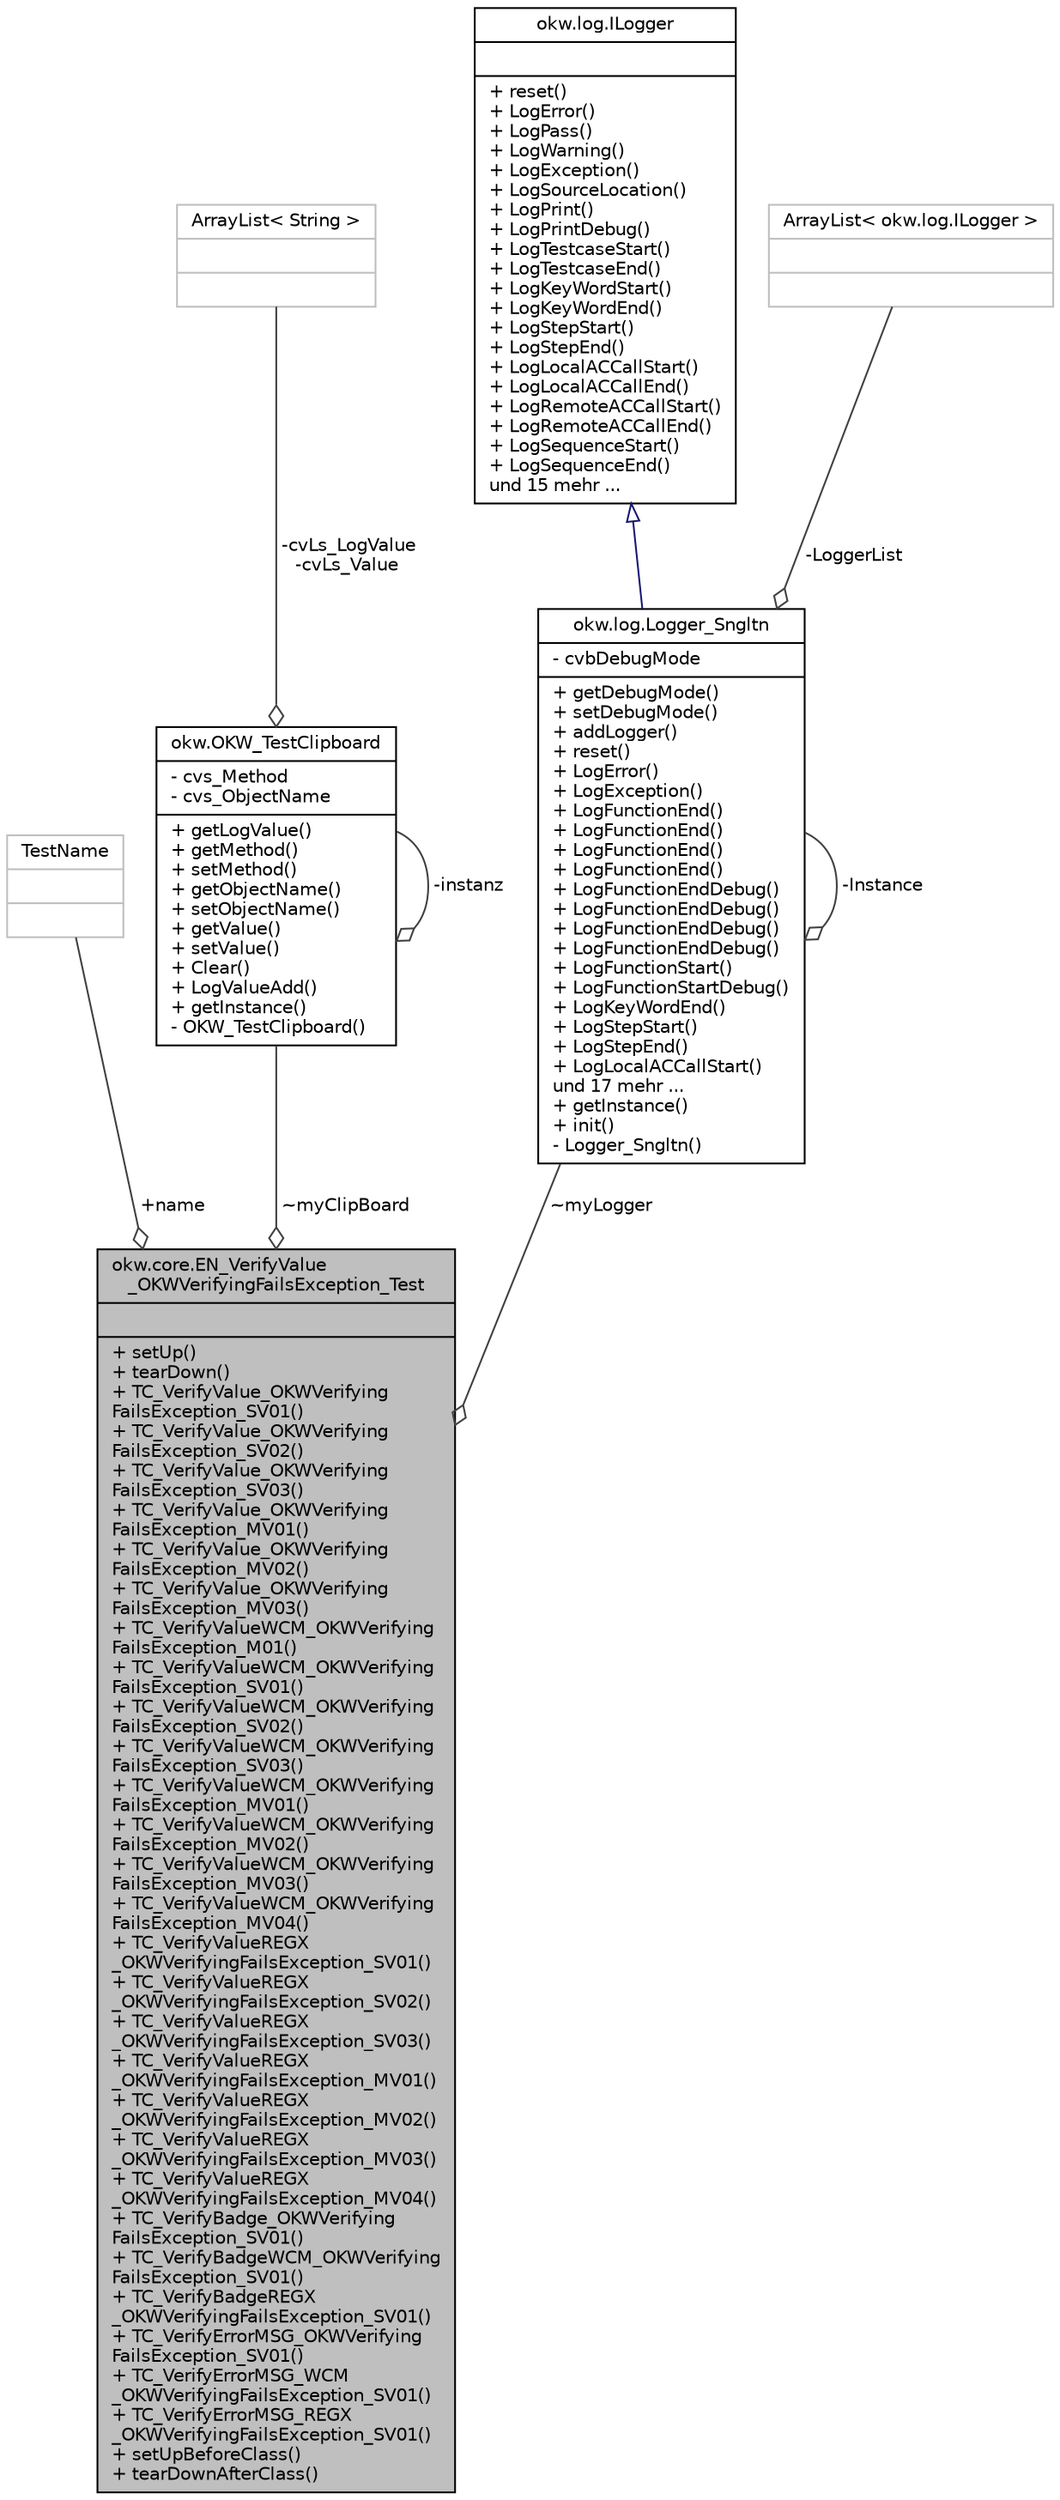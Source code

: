 digraph "okw.core.EN_VerifyValue_OKWVerifyingFailsException_Test"
{
 // INTERACTIVE_SVG=YES
 // LATEX_PDF_SIZE
  edge [fontname="Helvetica",fontsize="10",labelfontname="Helvetica",labelfontsize="10"];
  node [fontname="Helvetica",fontsize="10",shape=record];
  Node1 [label="{okw.core.EN_VerifyValue\l_OKWVerifyingFailsException_Test\n||+ setUp()\l+ tearDown()\l+ TC_VerifyValue_OKWVerifying\lFailsException_SV01()\l+ TC_VerifyValue_OKWVerifying\lFailsException_SV02()\l+ TC_VerifyValue_OKWVerifying\lFailsException_SV03()\l+ TC_VerifyValue_OKWVerifying\lFailsException_MV01()\l+ TC_VerifyValue_OKWVerifying\lFailsException_MV02()\l+ TC_VerifyValue_OKWVerifying\lFailsException_MV03()\l+ TC_VerifyValueWCM_OKWVerifying\lFailsException_M01()\l+ TC_VerifyValueWCM_OKWVerifying\lFailsException_SV01()\l+ TC_VerifyValueWCM_OKWVerifying\lFailsException_SV02()\l+ TC_VerifyValueWCM_OKWVerifying\lFailsException_SV03()\l+ TC_VerifyValueWCM_OKWVerifying\lFailsException_MV01()\l+ TC_VerifyValueWCM_OKWVerifying\lFailsException_MV02()\l+ TC_VerifyValueWCM_OKWVerifying\lFailsException_MV03()\l+ TC_VerifyValueWCM_OKWVerifying\lFailsException_MV04()\l+ TC_VerifyValueREGX\l_OKWVerifyingFailsException_SV01()\l+ TC_VerifyValueREGX\l_OKWVerifyingFailsException_SV02()\l+ TC_VerifyValueREGX\l_OKWVerifyingFailsException_SV03()\l+ TC_VerifyValueREGX\l_OKWVerifyingFailsException_MV01()\l+ TC_VerifyValueREGX\l_OKWVerifyingFailsException_MV02()\l+ TC_VerifyValueREGX\l_OKWVerifyingFailsException_MV03()\l+ TC_VerifyValueREGX\l_OKWVerifyingFailsException_MV04()\l+ TC_VerifyBadge_OKWVerifying\lFailsException_SV01()\l+ TC_VerifyBadgeWCM_OKWVerifying\lFailsException_SV01()\l+ TC_VerifyBadgeREGX\l_OKWVerifyingFailsException_SV01()\l+ TC_VerifyErrorMSG_OKWVerifying\lFailsException_SV01()\l+ TC_VerifyErrorMSG_WCM\l_OKWVerifyingFailsException_SV01()\l+ TC_VerifyErrorMSG_REGX\l_OKWVerifyingFailsException_SV01()\l+ setUpBeforeClass()\l+ tearDownAfterClass()\l}",height=0.2,width=0.4,color="black", fillcolor="grey75", style="filled", fontcolor="black",tooltip=" "];
  Node2 -> Node1 [color="grey25",fontsize="10",style="solid",label=" +name" ,arrowhead="odiamond",fontname="Helvetica"];
  Node2 [label="{TestName\n||}",height=0.2,width=0.4,color="grey75", fillcolor="white", style="filled",tooltip=" "];
  Node3 -> Node1 [color="grey25",fontsize="10",style="solid",label=" ~myClipBoard" ,arrowhead="odiamond",fontname="Helvetica"];
  Node3 [label="{okw.OKW_TestClipboard\n|- cvs_Method\l- cvs_ObjectName\l|+ getLogValue()\l+ getMethod()\l+ setMethod()\l+ getObjectName()\l+ setObjectName()\l+ getValue()\l+ setValue()\l+ Clear()\l+ LogValueAdd()\l+ getInstance()\l- OKW_TestClipboard()\l}",height=0.2,width=0.4,color="black", fillcolor="white", style="filled",URL="$classokw_1_1_o_k_w___test_clipboard.html",tooltip=" "];
  Node4 -> Node3 [color="grey25",fontsize="10",style="solid",label=" -cvLs_LogValue\n-cvLs_Value" ,arrowhead="odiamond",fontname="Helvetica"];
  Node4 [label="{ArrayList\< String \>\n||}",height=0.2,width=0.4,color="grey75", fillcolor="white", style="filled",tooltip=" "];
  Node3 -> Node3 [color="grey25",fontsize="10",style="solid",label=" -instanz" ,arrowhead="odiamond",fontname="Helvetica"];
  Node5 -> Node1 [color="grey25",fontsize="10",style="solid",label=" ~myLogger" ,arrowhead="odiamond",fontname="Helvetica"];
  Node5 [label="{okw.log.Logger_Sngltn\n|- cvbDebugMode\l|+ getDebugMode()\l+ setDebugMode()\l+ addLogger()\l+ reset()\l+ LogError()\l+ LogException()\l+ LogFunctionEnd()\l+ LogFunctionEnd()\l+ LogFunctionEnd()\l+ LogFunctionEnd()\l+ LogFunctionEndDebug()\l+ LogFunctionEndDebug()\l+ LogFunctionEndDebug()\l+ LogFunctionEndDebug()\l+ LogFunctionStart()\l+ LogFunctionStartDebug()\l+ LogKeyWordEnd()\l+ LogStepStart()\l+ LogStepEnd()\l+ LogLocalACCallStart()\lund 17 mehr ...\l+ getInstance()\l+ init()\l- Logger_Sngltn()\l}",height=0.2,width=0.4,color="black", fillcolor="white", style="filled",URL="$classokw_1_1log_1_1_logger___sngltn.html",tooltip=" "];
  Node6 -> Node5 [dir="back",color="midnightblue",fontsize="10",style="solid",arrowtail="onormal",fontname="Helvetica"];
  Node6 [label="{okw.log.ILogger\n||+ reset()\l+ LogError()\l+ LogPass()\l+ LogWarning()\l+ LogException()\l+ LogSourceLocation()\l+ LogPrint()\l+ LogPrintDebug()\l+ LogTestcaseStart()\l+ LogTestcaseEnd()\l+ LogKeyWordStart()\l+ LogKeyWordEnd()\l+ LogStepStart()\l+ LogStepEnd()\l+ LogLocalACCallStart()\l+ LogLocalACCallEnd()\l+ LogRemoteACCallStart()\l+ LogRemoteACCallEnd()\l+ LogSequenceStart()\l+ LogSequenceEnd()\lund 15 mehr ...\l}",height=0.2,width=0.4,color="black", fillcolor="white", style="filled",URL="$interfaceokw_1_1log_1_1_i_logger.html",tooltip="Debug Logs are not a part of Interface."];
  Node7 -> Node5 [color="grey25",fontsize="10",style="solid",label=" -LoggerList" ,arrowhead="odiamond",fontname="Helvetica"];
  Node7 [label="{ArrayList\< okw.log.ILogger \>\n||}",height=0.2,width=0.4,color="grey75", fillcolor="white", style="filled",tooltip=" "];
  Node5 -> Node5 [color="grey25",fontsize="10",style="solid",label=" -Instance" ,arrowhead="odiamond",fontname="Helvetica"];
}
